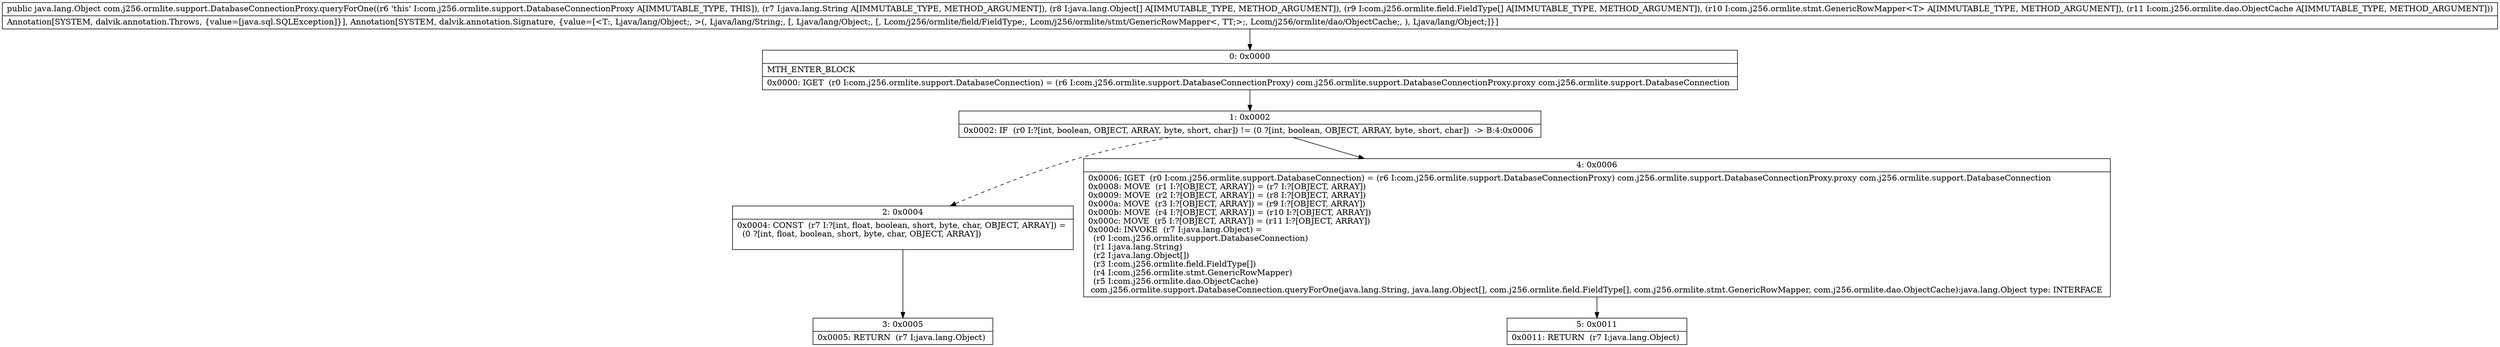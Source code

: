 digraph "CFG forcom.j256.ormlite.support.DatabaseConnectionProxy.queryForOne(Ljava\/lang\/String;[Ljava\/lang\/Object;[Lcom\/j256\/ormlite\/field\/FieldType;Lcom\/j256\/ormlite\/stmt\/GenericRowMapper;Lcom\/j256\/ormlite\/dao\/ObjectCache;)Ljava\/lang\/Object;" {
Node_0 [shape=record,label="{0\:\ 0x0000|MTH_ENTER_BLOCK\l|0x0000: IGET  (r0 I:com.j256.ormlite.support.DatabaseConnection) = (r6 I:com.j256.ormlite.support.DatabaseConnectionProxy) com.j256.ormlite.support.DatabaseConnectionProxy.proxy com.j256.ormlite.support.DatabaseConnection \l}"];
Node_1 [shape=record,label="{1\:\ 0x0002|0x0002: IF  (r0 I:?[int, boolean, OBJECT, ARRAY, byte, short, char]) != (0 ?[int, boolean, OBJECT, ARRAY, byte, short, char])  \-\> B:4:0x0006 \l}"];
Node_2 [shape=record,label="{2\:\ 0x0004|0x0004: CONST  (r7 I:?[int, float, boolean, short, byte, char, OBJECT, ARRAY]) = \l  (0 ?[int, float, boolean, short, byte, char, OBJECT, ARRAY])\l \l}"];
Node_3 [shape=record,label="{3\:\ 0x0005|0x0005: RETURN  (r7 I:java.lang.Object) \l}"];
Node_4 [shape=record,label="{4\:\ 0x0006|0x0006: IGET  (r0 I:com.j256.ormlite.support.DatabaseConnection) = (r6 I:com.j256.ormlite.support.DatabaseConnectionProxy) com.j256.ormlite.support.DatabaseConnectionProxy.proxy com.j256.ormlite.support.DatabaseConnection \l0x0008: MOVE  (r1 I:?[OBJECT, ARRAY]) = (r7 I:?[OBJECT, ARRAY]) \l0x0009: MOVE  (r2 I:?[OBJECT, ARRAY]) = (r8 I:?[OBJECT, ARRAY]) \l0x000a: MOVE  (r3 I:?[OBJECT, ARRAY]) = (r9 I:?[OBJECT, ARRAY]) \l0x000b: MOVE  (r4 I:?[OBJECT, ARRAY]) = (r10 I:?[OBJECT, ARRAY]) \l0x000c: MOVE  (r5 I:?[OBJECT, ARRAY]) = (r11 I:?[OBJECT, ARRAY]) \l0x000d: INVOKE  (r7 I:java.lang.Object) = \l  (r0 I:com.j256.ormlite.support.DatabaseConnection)\l  (r1 I:java.lang.String)\l  (r2 I:java.lang.Object[])\l  (r3 I:com.j256.ormlite.field.FieldType[])\l  (r4 I:com.j256.ormlite.stmt.GenericRowMapper)\l  (r5 I:com.j256.ormlite.dao.ObjectCache)\l com.j256.ormlite.support.DatabaseConnection.queryForOne(java.lang.String, java.lang.Object[], com.j256.ormlite.field.FieldType[], com.j256.ormlite.stmt.GenericRowMapper, com.j256.ormlite.dao.ObjectCache):java.lang.Object type: INTERFACE \l}"];
Node_5 [shape=record,label="{5\:\ 0x0011|0x0011: RETURN  (r7 I:java.lang.Object) \l}"];
MethodNode[shape=record,label="{public java.lang.Object com.j256.ormlite.support.DatabaseConnectionProxy.queryForOne((r6 'this' I:com.j256.ormlite.support.DatabaseConnectionProxy A[IMMUTABLE_TYPE, THIS]), (r7 I:java.lang.String A[IMMUTABLE_TYPE, METHOD_ARGUMENT]), (r8 I:java.lang.Object[] A[IMMUTABLE_TYPE, METHOD_ARGUMENT]), (r9 I:com.j256.ormlite.field.FieldType[] A[IMMUTABLE_TYPE, METHOD_ARGUMENT]), (r10 I:com.j256.ormlite.stmt.GenericRowMapper\<T\> A[IMMUTABLE_TYPE, METHOD_ARGUMENT]), (r11 I:com.j256.ormlite.dao.ObjectCache A[IMMUTABLE_TYPE, METHOD_ARGUMENT]))  | Annotation[SYSTEM, dalvik.annotation.Throws, \{value=[java.sql.SQLException]\}], Annotation[SYSTEM, dalvik.annotation.Signature, \{value=[\<T:, Ljava\/lang\/Object;, \>(, Ljava\/lang\/String;, [, Ljava\/lang\/Object;, [, Lcom\/j256\/ormlite\/field\/FieldType;, Lcom\/j256\/ormlite\/stmt\/GenericRowMapper\<, TT;\>;, Lcom\/j256\/ormlite\/dao\/ObjectCache;, ), Ljava\/lang\/Object;]\}]\l}"];
MethodNode -> Node_0;
Node_0 -> Node_1;
Node_1 -> Node_2[style=dashed];
Node_1 -> Node_4;
Node_2 -> Node_3;
Node_4 -> Node_5;
}

